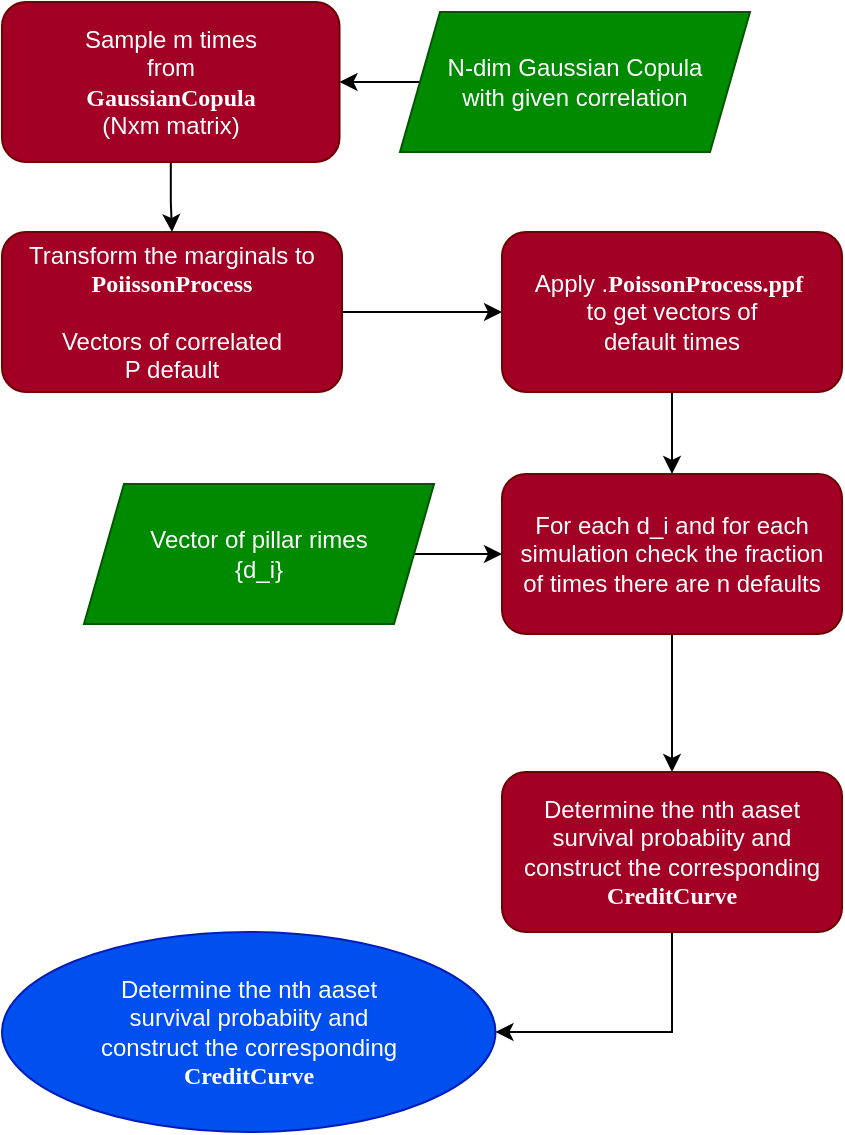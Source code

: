 <mxfile version="24.7.6">
  <diagram id="C5RBs43oDa-KdzZeNtuy" name="Page-1">
    <mxGraphModel dx="1265" dy="673" grid="1" gridSize="10" guides="1" tooltips="1" connect="1" arrows="1" fold="1" page="1" pageScale="1" pageWidth="827" pageHeight="1169" math="0" shadow="0">
      <root>
        <mxCell id="WIyWlLk6GJQsqaUBKTNV-0" />
        <mxCell id="WIyWlLk6GJQsqaUBKTNV-1" parent="WIyWlLk6GJQsqaUBKTNV-0" />
        <mxCell id="evjfqn1B4RE-ZNFFUzV3-5" style="edgeStyle=orthogonalEdgeStyle;rounded=0;orthogonalLoop=1;jettySize=auto;html=1;entryX=0;entryY=0.5;entryDx=0;entryDy=0;" edge="1" parent="WIyWlLk6GJQsqaUBKTNV-1" source="WIyWlLk6GJQsqaUBKTNV-12" target="-3tZdb9XxhylrpX0prTx-0">
          <mxGeometry relative="1" as="geometry" />
        </mxCell>
        <mxCell id="WIyWlLk6GJQsqaUBKTNV-12" value="Transform the marginals to &lt;font face=&quot;Lucida Console&quot;&gt;&lt;b&gt;PoiissonProcess&lt;br&gt;&lt;/b&gt;&lt;/font&gt;&lt;br&gt;Vectors of correlated &lt;br&gt;P default" style="rounded=1;whiteSpace=wrap;html=1;fontSize=12;glass=0;strokeWidth=1;shadow=0;fillColor=#a20025;fontColor=#ffffff;strokeColor=#6F0000;" parent="WIyWlLk6GJQsqaUBKTNV-1" vertex="1">
          <mxGeometry x="310" y="160" width="170" height="80" as="geometry" />
        </mxCell>
        <mxCell id="evjfqn1B4RE-ZNFFUzV3-4" value="" style="edgeStyle=orthogonalEdgeStyle;rounded=0;orthogonalLoop=1;jettySize=auto;html=1;entryX=0.5;entryY=0;entryDx=0;entryDy=0;" edge="1" parent="WIyWlLk6GJQsqaUBKTNV-1" source="pSMiITP0uglDrsmcwOC9-7" target="WIyWlLk6GJQsqaUBKTNV-12">
          <mxGeometry relative="1" as="geometry" />
        </mxCell>
        <mxCell id="pSMiITP0uglDrsmcwOC9-7" value="Sample m times&lt;br&gt;from&lt;br&gt;&lt;font style=&quot;font-weight: bold;&quot; face=&quot;Lucida Console&quot;&gt;GaussianCopula&lt;/font&gt;&lt;br&gt;(Nxm matrix)" style="rounded=1;whiteSpace=wrap;html=1;fillColor=#a20025;fontColor=#ffffff;strokeColor=#6F0000;" parent="WIyWlLk6GJQsqaUBKTNV-1" vertex="1">
          <mxGeometry x="310" y="45" width="168.75" height="80" as="geometry" />
        </mxCell>
        <mxCell id="pSMiITP0uglDrsmcwOC9-10" value="Determine the nth aaset&lt;br&gt;survival probabiity and&lt;br&gt;construct the corresponding&lt;br&gt;&lt;font face=&quot;Lucida Console&quot;&gt;&lt;b&gt;CreditCurve&lt;/b&gt;&lt;/font&gt;" style="ellipse;whiteSpace=wrap;html=1;fillColor=#0050ef;fontColor=#ffffff;strokeColor=#001DBC;" parent="WIyWlLk6GJQsqaUBKTNV-1" vertex="1">
          <mxGeometry x="310" y="510" width="246.75" height="100" as="geometry" />
        </mxCell>
        <mxCell id="evjfqn1B4RE-ZNFFUzV3-3" value="" style="edgeStyle=orthogonalEdgeStyle;rounded=0;orthogonalLoop=1;jettySize=auto;html=1;" edge="1" parent="WIyWlLk6GJQsqaUBKTNV-1" source="pSMiITP0uglDrsmcwOC9-13" target="pSMiITP0uglDrsmcwOC9-7">
          <mxGeometry relative="1" as="geometry" />
        </mxCell>
        <mxCell id="pSMiITP0uglDrsmcwOC9-13" value="N-dim Gaussian Copula&lt;br&gt;with given correlation" style="shape=parallelogram;perimeter=parallelogramPerimeter;whiteSpace=wrap;html=1;fixedSize=1;fillColor=#008a00;fontColor=#ffffff;strokeColor=#005700;" parent="WIyWlLk6GJQsqaUBKTNV-1" vertex="1">
          <mxGeometry x="509" y="50" width="175" height="70" as="geometry" />
        </mxCell>
        <mxCell id="evjfqn1B4RE-ZNFFUzV3-7" style="edgeStyle=orthogonalEdgeStyle;rounded=0;orthogonalLoop=1;jettySize=auto;html=1;entryX=0.5;entryY=0;entryDx=0;entryDy=0;" edge="1" parent="WIyWlLk6GJQsqaUBKTNV-1" source="-3tZdb9XxhylrpX0prTx-0" target="evjfqn1B4RE-ZNFFUzV3-0">
          <mxGeometry relative="1" as="geometry" />
        </mxCell>
        <mxCell id="-3tZdb9XxhylrpX0prTx-0" value="Apply .&lt;font face=&quot;Lucida Console&quot;&gt;&lt;b&gt;PoissonProcess.&lt;/b&gt;&lt;/font&gt;&lt;b&gt;&lt;font face=&quot;Lucida Console&quot;&gt;ppf&amp;nbsp;&lt;/font&gt;&lt;/b&gt;&lt;br&gt;to get vectors of &lt;br&gt;default times" style="rounded=1;whiteSpace=wrap;html=1;fontSize=12;glass=0;strokeWidth=1;shadow=0;fillColor=#a20025;fontColor=#ffffff;strokeColor=#6F0000;" parent="WIyWlLk6GJQsqaUBKTNV-1" vertex="1">
          <mxGeometry x="560" y="160" width="170" height="80" as="geometry" />
        </mxCell>
        <mxCell id="evjfqn1B4RE-ZNFFUzV3-9" value="" style="edgeStyle=orthogonalEdgeStyle;rounded=0;orthogonalLoop=1;jettySize=auto;html=1;" edge="1" parent="WIyWlLk6GJQsqaUBKTNV-1" source="evjfqn1B4RE-ZNFFUzV3-0" target="evjfqn1B4RE-ZNFFUzV3-2">
          <mxGeometry relative="1" as="geometry" />
        </mxCell>
        <mxCell id="evjfqn1B4RE-ZNFFUzV3-0" value="For each d_i and for each simulation check the fraction&lt;br&gt;of times there are n defaults" style="rounded=1;whiteSpace=wrap;html=1;fontSize=12;glass=0;strokeWidth=1;shadow=0;fillColor=#a20025;fontColor=#ffffff;strokeColor=#6F0000;" vertex="1" parent="WIyWlLk6GJQsqaUBKTNV-1">
          <mxGeometry x="560" y="281" width="170" height="80" as="geometry" />
        </mxCell>
        <mxCell id="evjfqn1B4RE-ZNFFUzV3-8" style="edgeStyle=orthogonalEdgeStyle;rounded=0;orthogonalLoop=1;jettySize=auto;html=1;entryX=0;entryY=0.5;entryDx=0;entryDy=0;" edge="1" parent="WIyWlLk6GJQsqaUBKTNV-1" source="evjfqn1B4RE-ZNFFUzV3-1" target="evjfqn1B4RE-ZNFFUzV3-0">
          <mxGeometry relative="1" as="geometry" />
        </mxCell>
        <mxCell id="evjfqn1B4RE-ZNFFUzV3-1" value="Vector of pillar rimes&lt;br&gt;{d_i}" style="shape=parallelogram;perimeter=parallelogramPerimeter;whiteSpace=wrap;html=1;fixedSize=1;fillColor=#008a00;fontColor=#ffffff;strokeColor=#005700;" vertex="1" parent="WIyWlLk6GJQsqaUBKTNV-1">
          <mxGeometry x="351" y="286" width="175" height="70" as="geometry" />
        </mxCell>
        <mxCell id="evjfqn1B4RE-ZNFFUzV3-10" style="edgeStyle=orthogonalEdgeStyle;rounded=0;orthogonalLoop=1;jettySize=auto;html=1;entryX=1;entryY=0.5;entryDx=0;entryDy=0;exitX=0.5;exitY=1;exitDx=0;exitDy=0;" edge="1" parent="WIyWlLk6GJQsqaUBKTNV-1" source="evjfqn1B4RE-ZNFFUzV3-2" target="pSMiITP0uglDrsmcwOC9-10">
          <mxGeometry relative="1" as="geometry" />
        </mxCell>
        <mxCell id="evjfqn1B4RE-ZNFFUzV3-2" value="Determine the nth aaset&lt;br&gt;survival probabiity and&lt;br&gt;construct the corresponding&lt;br&gt;&lt;font face=&quot;Lucida Console&quot;&gt;&lt;b&gt;CreditCurve&lt;/b&gt;&lt;/font&gt;" style="rounded=1;whiteSpace=wrap;html=1;fontSize=12;glass=0;strokeWidth=1;shadow=0;fillColor=#a20025;fontColor=#ffffff;strokeColor=#6F0000;" vertex="1" parent="WIyWlLk6GJQsqaUBKTNV-1">
          <mxGeometry x="560" y="430" width="170" height="80" as="geometry" />
        </mxCell>
      </root>
    </mxGraphModel>
  </diagram>
</mxfile>
